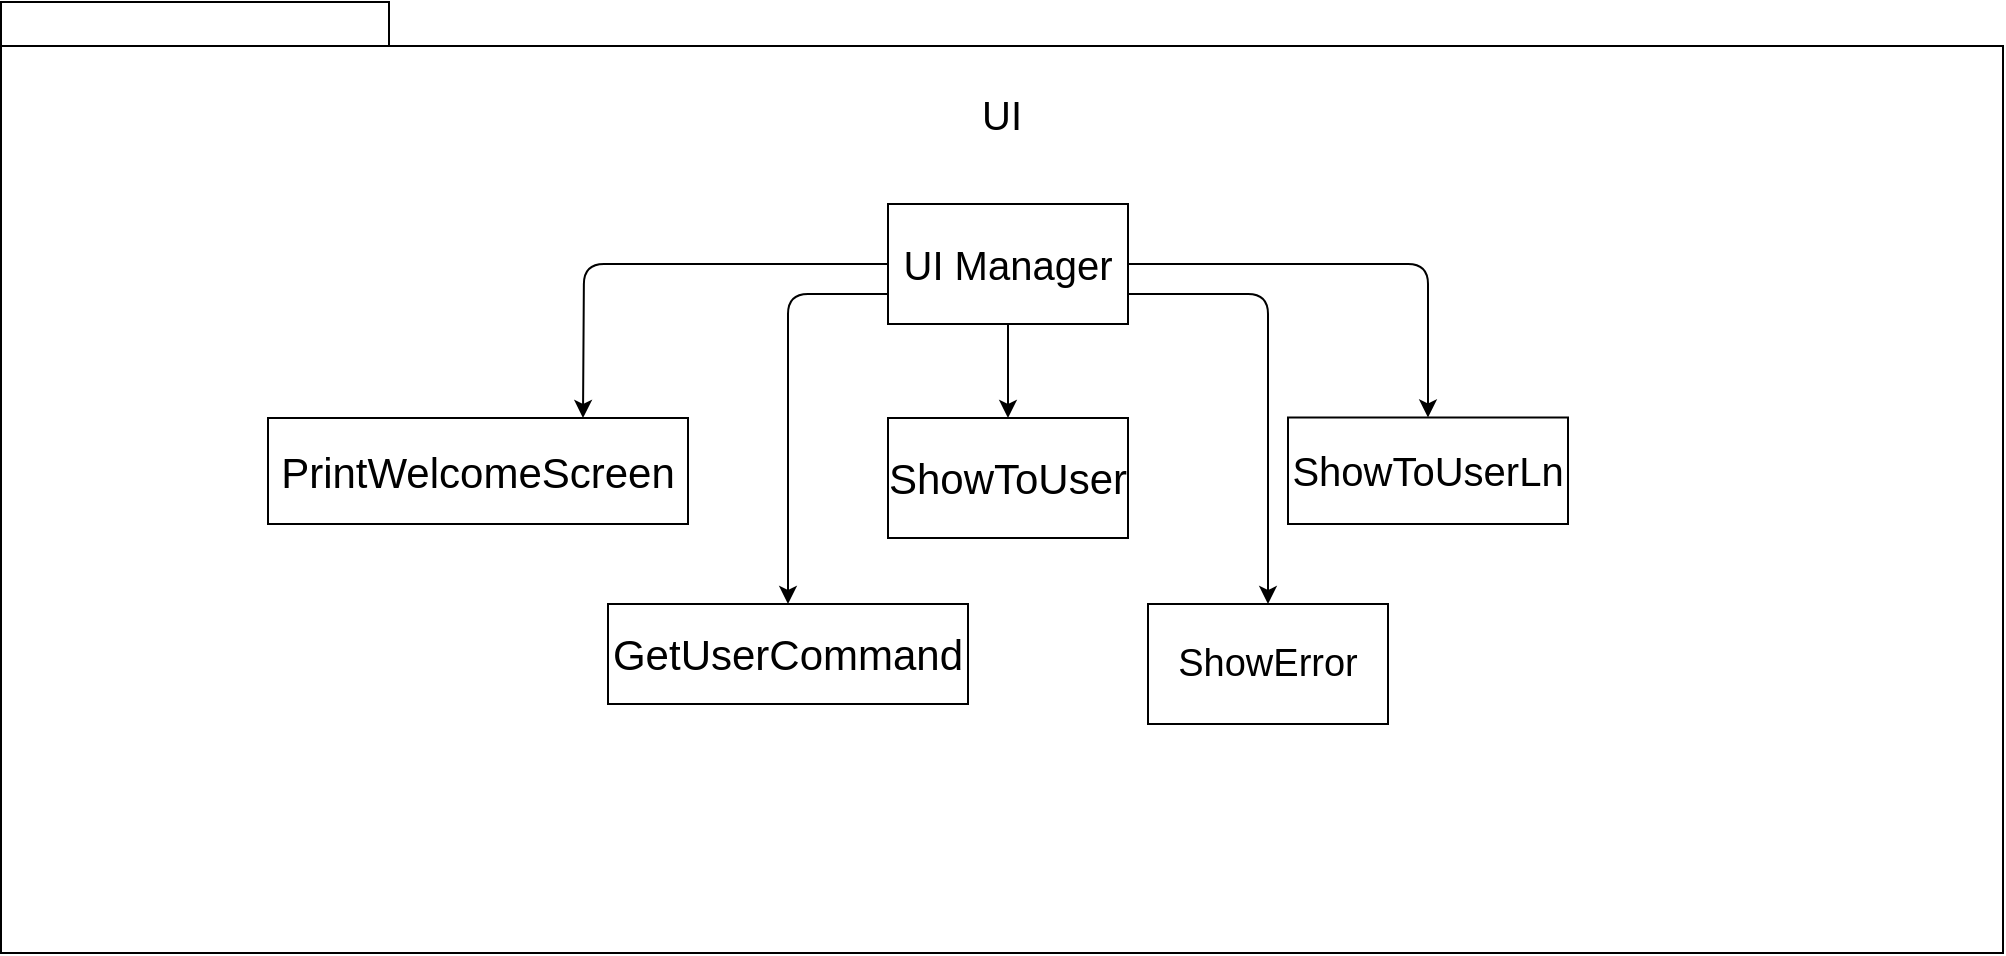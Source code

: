 <mxfile version="13.8.5" type="github">
  <diagram name="Page-1" id="b5b7bab2-c9e2-2cf4-8b2a-24fd1a2a6d21">
    <mxGraphModel dx="1303" dy="728" grid="1" gridSize="10" guides="1" tooltips="1" connect="1" arrows="1" fold="1" page="1" pageScale="1" pageWidth="827" pageHeight="1169" background="#ffffff" math="0" shadow="0">
      <root>
        <mxCell id="0" />
        <mxCell id="1" parent="0" />
        <mxCell id="6e0c8c40b5770093-72" value="" style="shape=folder;fontStyle=1;spacingTop=10;tabWidth=194;tabHeight=22;tabPosition=left;html=1;rounded=0;shadow=0;comic=0;labelBackgroundColor=none;strokeWidth=1;fillColor=none;fontFamily=Verdana;fontSize=10;align=center;" parent="1" vertex="1">
          <mxGeometry x="326.5" y="109" width="1001" height="475.5" as="geometry" />
        </mxCell>
        <mxCell id="SDTG_R8VkgxWELLOiTUD-3" value="&lt;font style=&quot;font-size: 20px&quot;&gt;UI&lt;/font&gt;" style="text;html=1;strokeColor=none;fillColor=none;align=center;verticalAlign=middle;whiteSpace=wrap;rounded=0;" vertex="1" parent="1">
          <mxGeometry x="807" y="154.5" width="40" height="20" as="geometry" />
        </mxCell>
        <mxCell id="SDTG_R8VkgxWELLOiTUD-4" value="&lt;font style=&quot;font-size: 20px&quot;&gt;UI Manager&lt;/font&gt;" style="rounded=0;whiteSpace=wrap;html=1;" vertex="1" parent="1">
          <mxGeometry x="770" y="210" width="120" height="60" as="geometry" />
        </mxCell>
        <mxCell id="SDTG_R8VkgxWELLOiTUD-5" value="&lt;font style=&quot;font-size: 21px&quot;&gt;PrintWelcomeScreen&lt;/font&gt;" style="rounded=0;whiteSpace=wrap;html=1;" vertex="1" parent="1">
          <mxGeometry x="460" y="317" width="210" height="53" as="geometry" />
        </mxCell>
        <mxCell id="SDTG_R8VkgxWELLOiTUD-6" value="" style="endArrow=classic;html=1;entryX=0.75;entryY=0;entryDx=0;entryDy=0;exitX=0;exitY=0.5;exitDx=0;exitDy=0;" edge="1" parent="1" source="SDTG_R8VkgxWELLOiTUD-4" target="SDTG_R8VkgxWELLOiTUD-5">
          <mxGeometry width="50" height="50" relative="1" as="geometry">
            <mxPoint x="710" y="320" as="sourcePoint" />
            <mxPoint x="760" y="270" as="targetPoint" />
            <Array as="points">
              <mxPoint x="618" y="240" />
            </Array>
          </mxGeometry>
        </mxCell>
        <mxCell id="SDTG_R8VkgxWELLOiTUD-7" value="&lt;font style=&quot;font-size: 21px&quot;&gt;ShowToUser&lt;/font&gt;" style="rounded=0;whiteSpace=wrap;html=1;" vertex="1" parent="1">
          <mxGeometry x="770" y="317" width="120" height="60" as="geometry" />
        </mxCell>
        <mxCell id="SDTG_R8VkgxWELLOiTUD-8" value="" style="endArrow=classic;html=1;entryX=0.5;entryY=0;entryDx=0;entryDy=0;exitX=0.5;exitY=1;exitDx=0;exitDy=0;" edge="1" parent="1" source="SDTG_R8VkgxWELLOiTUD-4" target="SDTG_R8VkgxWELLOiTUD-7">
          <mxGeometry width="50" height="50" relative="1" as="geometry">
            <mxPoint x="710" y="310" as="sourcePoint" />
            <mxPoint x="760" y="260" as="targetPoint" />
          </mxGeometry>
        </mxCell>
        <mxCell id="SDTG_R8VkgxWELLOiTUD-9" value="&lt;font style=&quot;font-size: 20px&quot;&gt;ShowToUserLn&lt;/font&gt;" style="rounded=0;whiteSpace=wrap;html=1;" vertex="1" parent="1">
          <mxGeometry x="970" y="316.75" width="140" height="53.25" as="geometry" />
        </mxCell>
        <mxCell id="SDTG_R8VkgxWELLOiTUD-10" value="&lt;font style=&quot;font-size: 21px&quot;&gt;GetUserCommand&lt;/font&gt;" style="rounded=0;whiteSpace=wrap;html=1;" vertex="1" parent="1">
          <mxGeometry x="630" y="410" width="180" height="50" as="geometry" />
        </mxCell>
        <mxCell id="SDTG_R8VkgxWELLOiTUD-11" value="&lt;font style=&quot;font-size: 19px&quot;&gt;ShowError&lt;/font&gt;" style="rounded=0;whiteSpace=wrap;html=1;" vertex="1" parent="1">
          <mxGeometry x="900" y="410" width="120" height="60" as="geometry" />
        </mxCell>
        <mxCell id="SDTG_R8VkgxWELLOiTUD-12" value="" style="endArrow=classic;html=1;entryX=0.5;entryY=0;entryDx=0;entryDy=0;exitX=0;exitY=0.75;exitDx=0;exitDy=0;" edge="1" parent="1" source="SDTG_R8VkgxWELLOiTUD-4" target="SDTG_R8VkgxWELLOiTUD-10">
          <mxGeometry width="50" height="50" relative="1" as="geometry">
            <mxPoint x="710" y="300" as="sourcePoint" />
            <mxPoint x="760" y="250" as="targetPoint" />
            <Array as="points">
              <mxPoint x="720" y="255" />
            </Array>
          </mxGeometry>
        </mxCell>
        <mxCell id="SDTG_R8VkgxWELLOiTUD-13" value="" style="endArrow=classic;html=1;entryX=0.5;entryY=0;entryDx=0;entryDy=0;exitX=1;exitY=0.75;exitDx=0;exitDy=0;" edge="1" parent="1" source="SDTG_R8VkgxWELLOiTUD-4" target="SDTG_R8VkgxWELLOiTUD-11">
          <mxGeometry width="50" height="50" relative="1" as="geometry">
            <mxPoint x="710" y="300" as="sourcePoint" />
            <mxPoint x="760" y="250" as="targetPoint" />
            <Array as="points">
              <mxPoint x="960" y="255" />
            </Array>
          </mxGeometry>
        </mxCell>
        <mxCell id="SDTG_R8VkgxWELLOiTUD-14" value="" style="endArrow=classic;html=1;entryX=0.5;entryY=0;entryDx=0;entryDy=0;exitX=1;exitY=0.5;exitDx=0;exitDy=0;" edge="1" parent="1" source="SDTG_R8VkgxWELLOiTUD-4" target="SDTG_R8VkgxWELLOiTUD-9">
          <mxGeometry width="50" height="50" relative="1" as="geometry">
            <mxPoint x="710" y="300" as="sourcePoint" />
            <mxPoint x="760" y="250" as="targetPoint" />
            <Array as="points">
              <mxPoint x="1040" y="240" />
            </Array>
          </mxGeometry>
        </mxCell>
      </root>
    </mxGraphModel>
  </diagram>
</mxfile>
